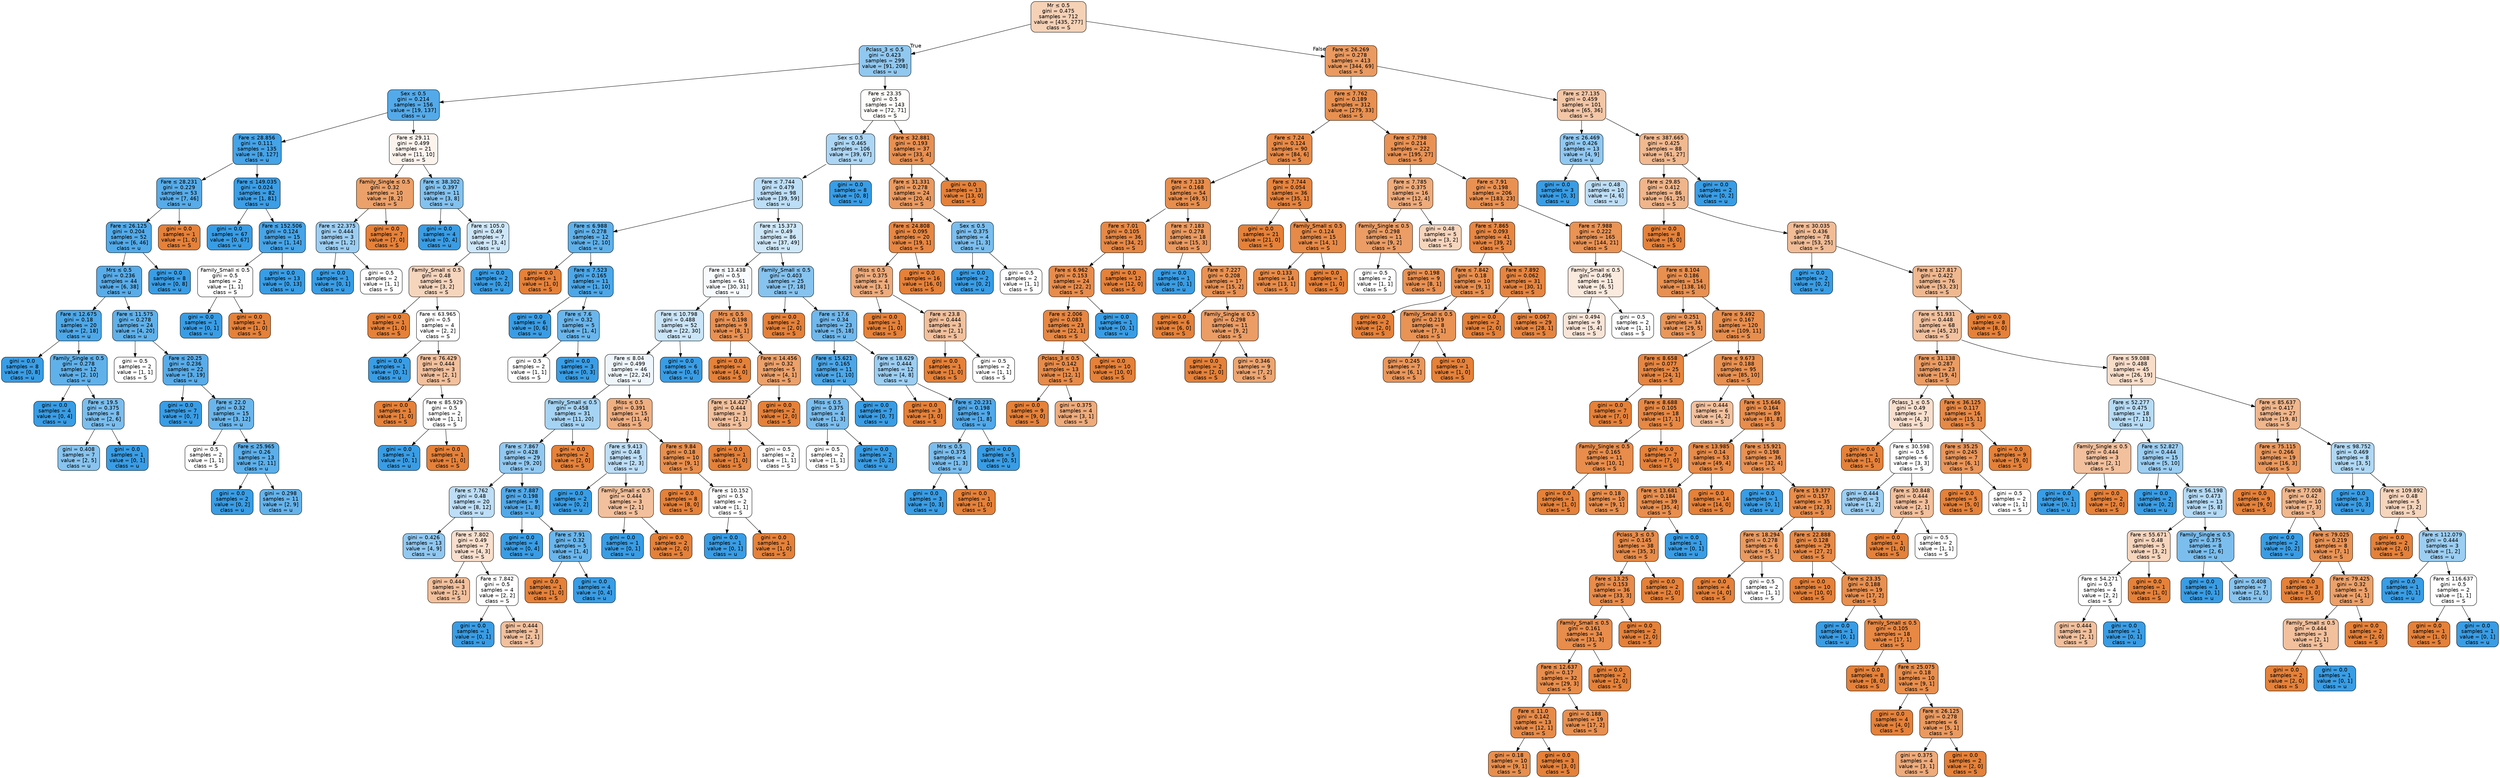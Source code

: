 digraph Tree {
node [shape=box, style="filled, rounded", color="black", fontname=helvetica] ;
edge [fontname=helvetica] ;
0 [label=<Mr &le; 0.5<br/>gini = 0.475<br/>samples = 712<br/>value = [435, 277]<br/>class = S>, fillcolor="#e581395d"] ;
1 [label=<Pclass_3 &le; 0.5<br/>gini = 0.423<br/>samples = 299<br/>value = [91, 208]<br/>class = u>, fillcolor="#399de58f"] ;
0 -> 1 [labeldistance=2.5, labelangle=45, headlabel="True"] ;
2 [label=<Sex &le; 0.5<br/>gini = 0.214<br/>samples = 156<br/>value = [19, 137]<br/>class = u>, fillcolor="#399de5dc"] ;
1 -> 2 ;
3 [label=<Fare &le; 28.856<br/>gini = 0.111<br/>samples = 135<br/>value = [8, 127]<br/>class = u>, fillcolor="#399de5ef"] ;
2 -> 3 ;
4 [label=<Fare &le; 28.231<br/>gini = 0.229<br/>samples = 53<br/>value = [7, 46]<br/>class = u>, fillcolor="#399de5d8"] ;
3 -> 4 ;
5 [label=<Fare &le; 26.125<br/>gini = 0.204<br/>samples = 52<br/>value = [6, 46]<br/>class = u>, fillcolor="#399de5de"] ;
4 -> 5 ;
6 [label=<Mrs &le; 0.5<br/>gini = 0.236<br/>samples = 44<br/>value = [6, 38]<br/>class = u>, fillcolor="#399de5d7"] ;
5 -> 6 ;
7 [label=<Fare &le; 12.675<br/>gini = 0.18<br/>samples = 20<br/>value = [2, 18]<br/>class = u>, fillcolor="#399de5e3"] ;
6 -> 7 ;
8 [label=<gini = 0.0<br/>samples = 8<br/>value = [0, 8]<br/>class = u>, fillcolor="#399de5ff"] ;
7 -> 8 ;
9 [label=<Family_Single &le; 0.5<br/>gini = 0.278<br/>samples = 12<br/>value = [2, 10]<br/>class = u>, fillcolor="#399de5cc"] ;
7 -> 9 ;
10 [label=<gini = 0.0<br/>samples = 4<br/>value = [0, 4]<br/>class = u>, fillcolor="#399de5ff"] ;
9 -> 10 ;
11 [label=<Fare &le; 19.5<br/>gini = 0.375<br/>samples = 8<br/>value = [2, 6]<br/>class = u>, fillcolor="#399de5aa"] ;
9 -> 11 ;
12 [label=<gini = 0.408<br/>samples = 7<br/>value = [2, 5]<br/>class = u>, fillcolor="#399de599"] ;
11 -> 12 ;
13 [label=<gini = 0.0<br/>samples = 1<br/>value = [0, 1]<br/>class = u>, fillcolor="#399de5ff"] ;
11 -> 13 ;
14 [label=<Fare &le; 11.575<br/>gini = 0.278<br/>samples = 24<br/>value = [4, 20]<br/>class = u>, fillcolor="#399de5cc"] ;
6 -> 14 ;
15 [label=<gini = 0.5<br/>samples = 2<br/>value = [1, 1]<br/>class = S>, fillcolor="#e5813900"] ;
14 -> 15 ;
16 [label=<Fare &le; 20.25<br/>gini = 0.236<br/>samples = 22<br/>value = [3, 19]<br/>class = u>, fillcolor="#399de5d7"] ;
14 -> 16 ;
17 [label=<gini = 0.0<br/>samples = 7<br/>value = [0, 7]<br/>class = u>, fillcolor="#399de5ff"] ;
16 -> 17 ;
18 [label=<Fare &le; 22.0<br/>gini = 0.32<br/>samples = 15<br/>value = [3, 12]<br/>class = u>, fillcolor="#399de5bf"] ;
16 -> 18 ;
19 [label=<gini = 0.5<br/>samples = 2<br/>value = [1, 1]<br/>class = S>, fillcolor="#e5813900"] ;
18 -> 19 ;
20 [label=<Fare &le; 25.965<br/>gini = 0.26<br/>samples = 13<br/>value = [2, 11]<br/>class = u>, fillcolor="#399de5d1"] ;
18 -> 20 ;
21 [label=<gini = 0.0<br/>samples = 2<br/>value = [0, 2]<br/>class = u>, fillcolor="#399de5ff"] ;
20 -> 21 ;
22 [label=<gini = 0.298<br/>samples = 11<br/>value = [2, 9]<br/>class = u>, fillcolor="#399de5c6"] ;
20 -> 22 ;
23 [label=<gini = 0.0<br/>samples = 8<br/>value = [0, 8]<br/>class = u>, fillcolor="#399de5ff"] ;
5 -> 23 ;
24 [label=<gini = 0.0<br/>samples = 1<br/>value = [1, 0]<br/>class = S>, fillcolor="#e58139ff"] ;
4 -> 24 ;
25 [label=<Fare &le; 149.035<br/>gini = 0.024<br/>samples = 82<br/>value = [1, 81]<br/>class = u>, fillcolor="#399de5fc"] ;
3 -> 25 ;
26 [label=<gini = 0.0<br/>samples = 67<br/>value = [0, 67]<br/>class = u>, fillcolor="#399de5ff"] ;
25 -> 26 ;
27 [label=<Fare &le; 152.506<br/>gini = 0.124<br/>samples = 15<br/>value = [1, 14]<br/>class = u>, fillcolor="#399de5ed"] ;
25 -> 27 ;
28 [label=<Family_Small &le; 0.5<br/>gini = 0.5<br/>samples = 2<br/>value = [1, 1]<br/>class = S>, fillcolor="#e5813900"] ;
27 -> 28 ;
29 [label=<gini = 0.0<br/>samples = 1<br/>value = [0, 1]<br/>class = u>, fillcolor="#399de5ff"] ;
28 -> 29 ;
30 [label=<gini = 0.0<br/>samples = 1<br/>value = [1, 0]<br/>class = S>, fillcolor="#e58139ff"] ;
28 -> 30 ;
31 [label=<gini = 0.0<br/>samples = 13<br/>value = [0, 13]<br/>class = u>, fillcolor="#399de5ff"] ;
27 -> 31 ;
32 [label=<Fare &le; 29.11<br/>gini = 0.499<br/>samples = 21<br/>value = [11, 10]<br/>class = S>, fillcolor="#e5813917"] ;
2 -> 32 ;
33 [label=<Family_Single &le; 0.5<br/>gini = 0.32<br/>samples = 10<br/>value = [8, 2]<br/>class = S>, fillcolor="#e58139bf"] ;
32 -> 33 ;
34 [label=<Fare &le; 22.375<br/>gini = 0.444<br/>samples = 3<br/>value = [1, 2]<br/>class = u>, fillcolor="#399de57f"] ;
33 -> 34 ;
35 [label=<gini = 0.0<br/>samples = 1<br/>value = [0, 1]<br/>class = u>, fillcolor="#399de5ff"] ;
34 -> 35 ;
36 [label=<gini = 0.5<br/>samples = 2<br/>value = [1, 1]<br/>class = S>, fillcolor="#e5813900"] ;
34 -> 36 ;
37 [label=<gini = 0.0<br/>samples = 7<br/>value = [7, 0]<br/>class = S>, fillcolor="#e58139ff"] ;
33 -> 37 ;
38 [label=<Fare &le; 38.302<br/>gini = 0.397<br/>samples = 11<br/>value = [3, 8]<br/>class = u>, fillcolor="#399de59f"] ;
32 -> 38 ;
39 [label=<gini = 0.0<br/>samples = 4<br/>value = [0, 4]<br/>class = u>, fillcolor="#399de5ff"] ;
38 -> 39 ;
40 [label=<Fare &le; 105.0<br/>gini = 0.49<br/>samples = 7<br/>value = [3, 4]<br/>class = u>, fillcolor="#399de540"] ;
38 -> 40 ;
41 [label=<Family_Small &le; 0.5<br/>gini = 0.48<br/>samples = 5<br/>value = [3, 2]<br/>class = S>, fillcolor="#e5813955"] ;
40 -> 41 ;
42 [label=<gini = 0.0<br/>samples = 1<br/>value = [1, 0]<br/>class = S>, fillcolor="#e58139ff"] ;
41 -> 42 ;
43 [label=<Fare &le; 63.965<br/>gini = 0.5<br/>samples = 4<br/>value = [2, 2]<br/>class = S>, fillcolor="#e5813900"] ;
41 -> 43 ;
44 [label=<gini = 0.0<br/>samples = 1<br/>value = [0, 1]<br/>class = u>, fillcolor="#399de5ff"] ;
43 -> 44 ;
45 [label=<Fare &le; 76.429<br/>gini = 0.444<br/>samples = 3<br/>value = [2, 1]<br/>class = S>, fillcolor="#e581397f"] ;
43 -> 45 ;
46 [label=<gini = 0.0<br/>samples = 1<br/>value = [1, 0]<br/>class = S>, fillcolor="#e58139ff"] ;
45 -> 46 ;
47 [label=<Fare &le; 85.929<br/>gini = 0.5<br/>samples = 2<br/>value = [1, 1]<br/>class = S>, fillcolor="#e5813900"] ;
45 -> 47 ;
48 [label=<gini = 0.0<br/>samples = 1<br/>value = [0, 1]<br/>class = u>, fillcolor="#399de5ff"] ;
47 -> 48 ;
49 [label=<gini = 0.0<br/>samples = 1<br/>value = [1, 0]<br/>class = S>, fillcolor="#e58139ff"] ;
47 -> 49 ;
50 [label=<gini = 0.0<br/>samples = 2<br/>value = [0, 2]<br/>class = u>, fillcolor="#399de5ff"] ;
40 -> 50 ;
51 [label=<Fare &le; 23.35<br/>gini = 0.5<br/>samples = 143<br/>value = [72, 71]<br/>class = S>, fillcolor="#e5813904"] ;
1 -> 51 ;
52 [label=<Sex &le; 0.5<br/>gini = 0.465<br/>samples = 106<br/>value = [39, 67]<br/>class = u>, fillcolor="#399de56b"] ;
51 -> 52 ;
53 [label=<Fare &le; 7.744<br/>gini = 0.479<br/>samples = 98<br/>value = [39, 59]<br/>class = u>, fillcolor="#399de556"] ;
52 -> 53 ;
54 [label=<Fare &le; 6.988<br/>gini = 0.278<br/>samples = 12<br/>value = [2, 10]<br/>class = u>, fillcolor="#399de5cc"] ;
53 -> 54 ;
55 [label=<gini = 0.0<br/>samples = 1<br/>value = [1, 0]<br/>class = S>, fillcolor="#e58139ff"] ;
54 -> 55 ;
56 [label=<Fare &le; 7.523<br/>gini = 0.165<br/>samples = 11<br/>value = [1, 10]<br/>class = u>, fillcolor="#399de5e6"] ;
54 -> 56 ;
57 [label=<gini = 0.0<br/>samples = 6<br/>value = [0, 6]<br/>class = u>, fillcolor="#399de5ff"] ;
56 -> 57 ;
58 [label=<Fare &le; 7.6<br/>gini = 0.32<br/>samples = 5<br/>value = [1, 4]<br/>class = u>, fillcolor="#399de5bf"] ;
56 -> 58 ;
59 [label=<gini = 0.5<br/>samples = 2<br/>value = [1, 1]<br/>class = S>, fillcolor="#e5813900"] ;
58 -> 59 ;
60 [label=<gini = 0.0<br/>samples = 3<br/>value = [0, 3]<br/>class = u>, fillcolor="#399de5ff"] ;
58 -> 60 ;
61 [label=<Fare &le; 15.373<br/>gini = 0.49<br/>samples = 86<br/>value = [37, 49]<br/>class = u>, fillcolor="#399de53e"] ;
53 -> 61 ;
62 [label=<Fare &le; 13.438<br/>gini = 0.5<br/>samples = 61<br/>value = [30, 31]<br/>class = u>, fillcolor="#399de508"] ;
61 -> 62 ;
63 [label=<Fare &le; 10.798<br/>gini = 0.488<br/>samples = 52<br/>value = [22, 30]<br/>class = u>, fillcolor="#399de544"] ;
62 -> 63 ;
64 [label=<Fare &le; 8.04<br/>gini = 0.499<br/>samples = 46<br/>value = [22, 24]<br/>class = u>, fillcolor="#399de515"] ;
63 -> 64 ;
65 [label=<Family_Small &le; 0.5<br/>gini = 0.458<br/>samples = 31<br/>value = [11, 20]<br/>class = u>, fillcolor="#399de573"] ;
64 -> 65 ;
66 [label=<Fare &le; 7.867<br/>gini = 0.428<br/>samples = 29<br/>value = [9, 20]<br/>class = u>, fillcolor="#399de58c"] ;
65 -> 66 ;
67 [label=<Fare &le; 7.762<br/>gini = 0.48<br/>samples = 20<br/>value = [8, 12]<br/>class = u>, fillcolor="#399de555"] ;
66 -> 67 ;
68 [label=<gini = 0.426<br/>samples = 13<br/>value = [4, 9]<br/>class = u>, fillcolor="#399de58e"] ;
67 -> 68 ;
69 [label=<Fare &le; 7.802<br/>gini = 0.49<br/>samples = 7<br/>value = [4, 3]<br/>class = S>, fillcolor="#e5813940"] ;
67 -> 69 ;
70 [label=<gini = 0.444<br/>samples = 3<br/>value = [2, 1]<br/>class = S>, fillcolor="#e581397f"] ;
69 -> 70 ;
71 [label=<Fare &le; 7.842<br/>gini = 0.5<br/>samples = 4<br/>value = [2, 2]<br/>class = S>, fillcolor="#e5813900"] ;
69 -> 71 ;
72 [label=<gini = 0.0<br/>samples = 1<br/>value = [0, 1]<br/>class = u>, fillcolor="#399de5ff"] ;
71 -> 72 ;
73 [label=<gini = 0.444<br/>samples = 3<br/>value = [2, 1]<br/>class = S>, fillcolor="#e581397f"] ;
71 -> 73 ;
74 [label=<Fare &le; 7.887<br/>gini = 0.198<br/>samples = 9<br/>value = [1, 8]<br/>class = u>, fillcolor="#399de5df"] ;
66 -> 74 ;
75 [label=<gini = 0.0<br/>samples = 4<br/>value = [0, 4]<br/>class = u>, fillcolor="#399de5ff"] ;
74 -> 75 ;
76 [label=<Fare &le; 7.91<br/>gini = 0.32<br/>samples = 5<br/>value = [1, 4]<br/>class = u>, fillcolor="#399de5bf"] ;
74 -> 76 ;
77 [label=<gini = 0.0<br/>samples = 1<br/>value = [1, 0]<br/>class = S>, fillcolor="#e58139ff"] ;
76 -> 77 ;
78 [label=<gini = 0.0<br/>samples = 4<br/>value = [0, 4]<br/>class = u>, fillcolor="#399de5ff"] ;
76 -> 78 ;
79 [label=<gini = 0.0<br/>samples = 2<br/>value = [2, 0]<br/>class = S>, fillcolor="#e58139ff"] ;
65 -> 79 ;
80 [label=<Miss &le; 0.5<br/>gini = 0.391<br/>samples = 15<br/>value = [11, 4]<br/>class = S>, fillcolor="#e58139a2"] ;
64 -> 80 ;
81 [label=<Fare &le; 9.413<br/>gini = 0.48<br/>samples = 5<br/>value = [2, 3]<br/>class = u>, fillcolor="#399de555"] ;
80 -> 81 ;
82 [label=<gini = 0.0<br/>samples = 2<br/>value = [0, 2]<br/>class = u>, fillcolor="#399de5ff"] ;
81 -> 82 ;
83 [label=<Family_Small &le; 0.5<br/>gini = 0.444<br/>samples = 3<br/>value = [2, 1]<br/>class = S>, fillcolor="#e581397f"] ;
81 -> 83 ;
84 [label=<gini = 0.0<br/>samples = 1<br/>value = [0, 1]<br/>class = u>, fillcolor="#399de5ff"] ;
83 -> 84 ;
85 [label=<gini = 0.0<br/>samples = 2<br/>value = [2, 0]<br/>class = S>, fillcolor="#e58139ff"] ;
83 -> 85 ;
86 [label=<Fare &le; 9.84<br/>gini = 0.18<br/>samples = 10<br/>value = [9, 1]<br/>class = S>, fillcolor="#e58139e3"] ;
80 -> 86 ;
87 [label=<gini = 0.0<br/>samples = 8<br/>value = [8, 0]<br/>class = S>, fillcolor="#e58139ff"] ;
86 -> 87 ;
88 [label=<Fare &le; 10.152<br/>gini = 0.5<br/>samples = 2<br/>value = [1, 1]<br/>class = S>, fillcolor="#e5813900"] ;
86 -> 88 ;
89 [label=<gini = 0.0<br/>samples = 1<br/>value = [0, 1]<br/>class = u>, fillcolor="#399de5ff"] ;
88 -> 89 ;
90 [label=<gini = 0.0<br/>samples = 1<br/>value = [1, 0]<br/>class = S>, fillcolor="#e58139ff"] ;
88 -> 90 ;
91 [label=<gini = 0.0<br/>samples = 6<br/>value = [0, 6]<br/>class = u>, fillcolor="#399de5ff"] ;
63 -> 91 ;
92 [label=<Mrs &le; 0.5<br/>gini = 0.198<br/>samples = 9<br/>value = [8, 1]<br/>class = S>, fillcolor="#e58139df"] ;
62 -> 92 ;
93 [label=<gini = 0.0<br/>samples = 4<br/>value = [4, 0]<br/>class = S>, fillcolor="#e58139ff"] ;
92 -> 93 ;
94 [label=<Fare &le; 14.456<br/>gini = 0.32<br/>samples = 5<br/>value = [4, 1]<br/>class = S>, fillcolor="#e58139bf"] ;
92 -> 94 ;
95 [label=<Fare &le; 14.427<br/>gini = 0.444<br/>samples = 3<br/>value = [2, 1]<br/>class = S>, fillcolor="#e581397f"] ;
94 -> 95 ;
96 [label=<gini = 0.0<br/>samples = 1<br/>value = [1, 0]<br/>class = S>, fillcolor="#e58139ff"] ;
95 -> 96 ;
97 [label=<gini = 0.5<br/>samples = 2<br/>value = [1, 1]<br/>class = S>, fillcolor="#e5813900"] ;
95 -> 97 ;
98 [label=<gini = 0.0<br/>samples = 2<br/>value = [2, 0]<br/>class = S>, fillcolor="#e58139ff"] ;
94 -> 98 ;
99 [label=<Family_Small &le; 0.5<br/>gini = 0.403<br/>samples = 25<br/>value = [7, 18]<br/>class = u>, fillcolor="#399de59c"] ;
61 -> 99 ;
100 [label=<gini = 0.0<br/>samples = 2<br/>value = [2, 0]<br/>class = S>, fillcolor="#e58139ff"] ;
99 -> 100 ;
101 [label=<Fare &le; 17.6<br/>gini = 0.34<br/>samples = 23<br/>value = [5, 18]<br/>class = u>, fillcolor="#399de5b8"] ;
99 -> 101 ;
102 [label=<Fare &le; 15.621<br/>gini = 0.165<br/>samples = 11<br/>value = [1, 10]<br/>class = u>, fillcolor="#399de5e6"] ;
101 -> 102 ;
103 [label=<Miss &le; 0.5<br/>gini = 0.375<br/>samples = 4<br/>value = [1, 3]<br/>class = u>, fillcolor="#399de5aa"] ;
102 -> 103 ;
104 [label=<gini = 0.5<br/>samples = 2<br/>value = [1, 1]<br/>class = S>, fillcolor="#e5813900"] ;
103 -> 104 ;
105 [label=<gini = 0.0<br/>samples = 2<br/>value = [0, 2]<br/>class = u>, fillcolor="#399de5ff"] ;
103 -> 105 ;
106 [label=<gini = 0.0<br/>samples = 7<br/>value = [0, 7]<br/>class = u>, fillcolor="#399de5ff"] ;
102 -> 106 ;
107 [label=<Fare &le; 18.629<br/>gini = 0.444<br/>samples = 12<br/>value = [4, 8]<br/>class = u>, fillcolor="#399de57f"] ;
101 -> 107 ;
108 [label=<gini = 0.0<br/>samples = 3<br/>value = [3, 0]<br/>class = S>, fillcolor="#e58139ff"] ;
107 -> 108 ;
109 [label=<Fare &le; 20.231<br/>gini = 0.198<br/>samples = 9<br/>value = [1, 8]<br/>class = u>, fillcolor="#399de5df"] ;
107 -> 109 ;
110 [label=<Mrs &le; 0.5<br/>gini = 0.375<br/>samples = 4<br/>value = [1, 3]<br/>class = u>, fillcolor="#399de5aa"] ;
109 -> 110 ;
111 [label=<gini = 0.0<br/>samples = 3<br/>value = [0, 3]<br/>class = u>, fillcolor="#399de5ff"] ;
110 -> 111 ;
112 [label=<gini = 0.0<br/>samples = 1<br/>value = [1, 0]<br/>class = S>, fillcolor="#e58139ff"] ;
110 -> 112 ;
113 [label=<gini = 0.0<br/>samples = 5<br/>value = [0, 5]<br/>class = u>, fillcolor="#399de5ff"] ;
109 -> 113 ;
114 [label=<gini = 0.0<br/>samples = 8<br/>value = [0, 8]<br/>class = u>, fillcolor="#399de5ff"] ;
52 -> 114 ;
115 [label=<Fare &le; 32.881<br/>gini = 0.193<br/>samples = 37<br/>value = [33, 4]<br/>class = S>, fillcolor="#e58139e0"] ;
51 -> 115 ;
116 [label=<Fare &le; 31.331<br/>gini = 0.278<br/>samples = 24<br/>value = [20, 4]<br/>class = S>, fillcolor="#e58139cc"] ;
115 -> 116 ;
117 [label=<Fare &le; 24.808<br/>gini = 0.095<br/>samples = 20<br/>value = [19, 1]<br/>class = S>, fillcolor="#e58139f2"] ;
116 -> 117 ;
118 [label=<Miss &le; 0.5<br/>gini = 0.375<br/>samples = 4<br/>value = [3, 1]<br/>class = S>, fillcolor="#e58139aa"] ;
117 -> 118 ;
119 [label=<gini = 0.0<br/>samples = 1<br/>value = [1, 0]<br/>class = S>, fillcolor="#e58139ff"] ;
118 -> 119 ;
120 [label=<Fare &le; 23.8<br/>gini = 0.444<br/>samples = 3<br/>value = [2, 1]<br/>class = S>, fillcolor="#e581397f"] ;
118 -> 120 ;
121 [label=<gini = 0.0<br/>samples = 1<br/>value = [1, 0]<br/>class = S>, fillcolor="#e58139ff"] ;
120 -> 121 ;
122 [label=<gini = 0.5<br/>samples = 2<br/>value = [1, 1]<br/>class = S>, fillcolor="#e5813900"] ;
120 -> 122 ;
123 [label=<gini = 0.0<br/>samples = 16<br/>value = [16, 0]<br/>class = S>, fillcolor="#e58139ff"] ;
117 -> 123 ;
124 [label=<Sex &le; 0.5<br/>gini = 0.375<br/>samples = 4<br/>value = [1, 3]<br/>class = u>, fillcolor="#399de5aa"] ;
116 -> 124 ;
125 [label=<gini = 0.0<br/>samples = 2<br/>value = [0, 2]<br/>class = u>, fillcolor="#399de5ff"] ;
124 -> 125 ;
126 [label=<gini = 0.5<br/>samples = 2<br/>value = [1, 1]<br/>class = S>, fillcolor="#e5813900"] ;
124 -> 126 ;
127 [label=<gini = 0.0<br/>samples = 13<br/>value = [13, 0]<br/>class = S>, fillcolor="#e58139ff"] ;
115 -> 127 ;
128 [label=<Fare &le; 26.269<br/>gini = 0.278<br/>samples = 413<br/>value = [344, 69]<br/>class = S>, fillcolor="#e58139cc"] ;
0 -> 128 [labeldistance=2.5, labelangle=-45, headlabel="False"] ;
129 [label=<Fare &le; 7.762<br/>gini = 0.189<br/>samples = 312<br/>value = [279, 33]<br/>class = S>, fillcolor="#e58139e1"] ;
128 -> 129 ;
130 [label=<Fare &le; 7.24<br/>gini = 0.124<br/>samples = 90<br/>value = [84, 6]<br/>class = S>, fillcolor="#e58139ed"] ;
129 -> 130 ;
131 [label=<Fare &le; 7.133<br/>gini = 0.168<br/>samples = 54<br/>value = [49, 5]<br/>class = S>, fillcolor="#e58139e5"] ;
130 -> 131 ;
132 [label=<Fare &le; 7.01<br/>gini = 0.105<br/>samples = 36<br/>value = [34, 2]<br/>class = S>, fillcolor="#e58139f0"] ;
131 -> 132 ;
133 [label=<Fare &le; 6.962<br/>gini = 0.153<br/>samples = 24<br/>value = [22, 2]<br/>class = S>, fillcolor="#e58139e8"] ;
132 -> 133 ;
134 [label=<Fare &le; 2.006<br/>gini = 0.083<br/>samples = 23<br/>value = [22, 1]<br/>class = S>, fillcolor="#e58139f3"] ;
133 -> 134 ;
135 [label=<Pclass_3 &le; 0.5<br/>gini = 0.142<br/>samples = 13<br/>value = [12, 1]<br/>class = S>, fillcolor="#e58139ea"] ;
134 -> 135 ;
136 [label=<gini = 0.0<br/>samples = 9<br/>value = [9, 0]<br/>class = S>, fillcolor="#e58139ff"] ;
135 -> 136 ;
137 [label=<gini = 0.375<br/>samples = 4<br/>value = [3, 1]<br/>class = S>, fillcolor="#e58139aa"] ;
135 -> 137 ;
138 [label=<gini = 0.0<br/>samples = 10<br/>value = [10, 0]<br/>class = S>, fillcolor="#e58139ff"] ;
134 -> 138 ;
139 [label=<gini = 0.0<br/>samples = 1<br/>value = [0, 1]<br/>class = u>, fillcolor="#399de5ff"] ;
133 -> 139 ;
140 [label=<gini = 0.0<br/>samples = 12<br/>value = [12, 0]<br/>class = S>, fillcolor="#e58139ff"] ;
132 -> 140 ;
141 [label=<Fare &le; 7.183<br/>gini = 0.278<br/>samples = 18<br/>value = [15, 3]<br/>class = S>, fillcolor="#e58139cc"] ;
131 -> 141 ;
142 [label=<gini = 0.0<br/>samples = 1<br/>value = [0, 1]<br/>class = u>, fillcolor="#399de5ff"] ;
141 -> 142 ;
143 [label=<Fare &le; 7.227<br/>gini = 0.208<br/>samples = 17<br/>value = [15, 2]<br/>class = S>, fillcolor="#e58139dd"] ;
141 -> 143 ;
144 [label=<gini = 0.0<br/>samples = 6<br/>value = [6, 0]<br/>class = S>, fillcolor="#e58139ff"] ;
143 -> 144 ;
145 [label=<Family_Single &le; 0.5<br/>gini = 0.298<br/>samples = 11<br/>value = [9, 2]<br/>class = S>, fillcolor="#e58139c6"] ;
143 -> 145 ;
146 [label=<gini = 0.0<br/>samples = 2<br/>value = [2, 0]<br/>class = S>, fillcolor="#e58139ff"] ;
145 -> 146 ;
147 [label=<gini = 0.346<br/>samples = 9<br/>value = [7, 2]<br/>class = S>, fillcolor="#e58139b6"] ;
145 -> 147 ;
148 [label=<Fare &le; 7.744<br/>gini = 0.054<br/>samples = 36<br/>value = [35, 1]<br/>class = S>, fillcolor="#e58139f8"] ;
130 -> 148 ;
149 [label=<gini = 0.0<br/>samples = 21<br/>value = [21, 0]<br/>class = S>, fillcolor="#e58139ff"] ;
148 -> 149 ;
150 [label=<Family_Small &le; 0.5<br/>gini = 0.124<br/>samples = 15<br/>value = [14, 1]<br/>class = S>, fillcolor="#e58139ed"] ;
148 -> 150 ;
151 [label=<gini = 0.133<br/>samples = 14<br/>value = [13, 1]<br/>class = S>, fillcolor="#e58139eb"] ;
150 -> 151 ;
152 [label=<gini = 0.0<br/>samples = 1<br/>value = [1, 0]<br/>class = S>, fillcolor="#e58139ff"] ;
150 -> 152 ;
153 [label=<Fare &le; 7.798<br/>gini = 0.214<br/>samples = 222<br/>value = [195, 27]<br/>class = S>, fillcolor="#e58139dc"] ;
129 -> 153 ;
154 [label=<Fare &le; 7.785<br/>gini = 0.375<br/>samples = 16<br/>value = [12, 4]<br/>class = S>, fillcolor="#e58139aa"] ;
153 -> 154 ;
155 [label=<Family_Single &le; 0.5<br/>gini = 0.298<br/>samples = 11<br/>value = [9, 2]<br/>class = S>, fillcolor="#e58139c6"] ;
154 -> 155 ;
156 [label=<gini = 0.5<br/>samples = 2<br/>value = [1, 1]<br/>class = S>, fillcolor="#e5813900"] ;
155 -> 156 ;
157 [label=<gini = 0.198<br/>samples = 9<br/>value = [8, 1]<br/>class = S>, fillcolor="#e58139df"] ;
155 -> 157 ;
158 [label=<gini = 0.48<br/>samples = 5<br/>value = [3, 2]<br/>class = S>, fillcolor="#e5813955"] ;
154 -> 158 ;
159 [label=<Fare &le; 7.91<br/>gini = 0.198<br/>samples = 206<br/>value = [183, 23]<br/>class = S>, fillcolor="#e58139df"] ;
153 -> 159 ;
160 [label=<Fare &le; 7.865<br/>gini = 0.093<br/>samples = 41<br/>value = [39, 2]<br/>class = S>, fillcolor="#e58139f2"] ;
159 -> 160 ;
161 [label=<Fare &le; 7.842<br/>gini = 0.18<br/>samples = 10<br/>value = [9, 1]<br/>class = S>, fillcolor="#e58139e3"] ;
160 -> 161 ;
162 [label=<gini = 0.0<br/>samples = 2<br/>value = [2, 0]<br/>class = S>, fillcolor="#e58139ff"] ;
161 -> 162 ;
163 [label=<Family_Small &le; 0.5<br/>gini = 0.219<br/>samples = 8<br/>value = [7, 1]<br/>class = S>, fillcolor="#e58139db"] ;
161 -> 163 ;
164 [label=<gini = 0.245<br/>samples = 7<br/>value = [6, 1]<br/>class = S>, fillcolor="#e58139d4"] ;
163 -> 164 ;
165 [label=<gini = 0.0<br/>samples = 1<br/>value = [1, 0]<br/>class = S>, fillcolor="#e58139ff"] ;
163 -> 165 ;
166 [label=<Fare &le; 7.892<br/>gini = 0.062<br/>samples = 31<br/>value = [30, 1]<br/>class = S>, fillcolor="#e58139f6"] ;
160 -> 166 ;
167 [label=<gini = 0.0<br/>samples = 2<br/>value = [2, 0]<br/>class = S>, fillcolor="#e58139ff"] ;
166 -> 167 ;
168 [label=<gini = 0.067<br/>samples = 29<br/>value = [28, 1]<br/>class = S>, fillcolor="#e58139f6"] ;
166 -> 168 ;
169 [label=<Fare &le; 7.988<br/>gini = 0.222<br/>samples = 165<br/>value = [144, 21]<br/>class = S>, fillcolor="#e58139da"] ;
159 -> 169 ;
170 [label=<Family_Small &le; 0.5<br/>gini = 0.496<br/>samples = 11<br/>value = [6, 5]<br/>class = S>, fillcolor="#e581392a"] ;
169 -> 170 ;
171 [label=<gini = 0.494<br/>samples = 9<br/>value = [5, 4]<br/>class = S>, fillcolor="#e5813933"] ;
170 -> 171 ;
172 [label=<gini = 0.5<br/>samples = 2<br/>value = [1, 1]<br/>class = S>, fillcolor="#e5813900"] ;
170 -> 172 ;
173 [label=<Fare &le; 8.104<br/>gini = 0.186<br/>samples = 154<br/>value = [138, 16]<br/>class = S>, fillcolor="#e58139e1"] ;
169 -> 173 ;
174 [label=<gini = 0.251<br/>samples = 34<br/>value = [29, 5]<br/>class = S>, fillcolor="#e58139d3"] ;
173 -> 174 ;
175 [label=<Fare &le; 9.492<br/>gini = 0.167<br/>samples = 120<br/>value = [109, 11]<br/>class = S>, fillcolor="#e58139e5"] ;
173 -> 175 ;
176 [label=<Fare &le; 8.658<br/>gini = 0.077<br/>samples = 25<br/>value = [24, 1]<br/>class = S>, fillcolor="#e58139f4"] ;
175 -> 176 ;
177 [label=<gini = 0.0<br/>samples = 7<br/>value = [7, 0]<br/>class = S>, fillcolor="#e58139ff"] ;
176 -> 177 ;
178 [label=<Fare &le; 8.688<br/>gini = 0.105<br/>samples = 18<br/>value = [17, 1]<br/>class = S>, fillcolor="#e58139f0"] ;
176 -> 178 ;
179 [label=<Family_Single &le; 0.5<br/>gini = 0.165<br/>samples = 11<br/>value = [10, 1]<br/>class = S>, fillcolor="#e58139e6"] ;
178 -> 179 ;
180 [label=<gini = 0.0<br/>samples = 1<br/>value = [1, 0]<br/>class = S>, fillcolor="#e58139ff"] ;
179 -> 180 ;
181 [label=<gini = 0.18<br/>samples = 10<br/>value = [9, 1]<br/>class = S>, fillcolor="#e58139e3"] ;
179 -> 181 ;
182 [label=<gini = 0.0<br/>samples = 7<br/>value = [7, 0]<br/>class = S>, fillcolor="#e58139ff"] ;
178 -> 182 ;
183 [label=<Fare &le; 9.673<br/>gini = 0.188<br/>samples = 95<br/>value = [85, 10]<br/>class = S>, fillcolor="#e58139e1"] ;
175 -> 183 ;
184 [label=<gini = 0.444<br/>samples = 6<br/>value = [4, 2]<br/>class = S>, fillcolor="#e581397f"] ;
183 -> 184 ;
185 [label=<Fare &le; 15.646<br/>gini = 0.164<br/>samples = 89<br/>value = [81, 8]<br/>class = S>, fillcolor="#e58139e6"] ;
183 -> 185 ;
186 [label=<Fare &le; 13.985<br/>gini = 0.14<br/>samples = 53<br/>value = [49, 4]<br/>class = S>, fillcolor="#e58139ea"] ;
185 -> 186 ;
187 [label=<Fare &le; 13.681<br/>gini = 0.184<br/>samples = 39<br/>value = [35, 4]<br/>class = S>, fillcolor="#e58139e2"] ;
186 -> 187 ;
188 [label=<Pclass_3 &le; 0.5<br/>gini = 0.145<br/>samples = 38<br/>value = [35, 3]<br/>class = S>, fillcolor="#e58139e9"] ;
187 -> 188 ;
189 [label=<Fare &le; 13.25<br/>gini = 0.153<br/>samples = 36<br/>value = [33, 3]<br/>class = S>, fillcolor="#e58139e8"] ;
188 -> 189 ;
190 [label=<Family_Small &le; 0.5<br/>gini = 0.161<br/>samples = 34<br/>value = [31, 3]<br/>class = S>, fillcolor="#e58139e6"] ;
189 -> 190 ;
191 [label=<Fare &le; 12.637<br/>gini = 0.17<br/>samples = 32<br/>value = [29, 3]<br/>class = S>, fillcolor="#e58139e5"] ;
190 -> 191 ;
192 [label=<Fare &le; 11.0<br/>gini = 0.142<br/>samples = 13<br/>value = [12, 1]<br/>class = S>, fillcolor="#e58139ea"] ;
191 -> 192 ;
193 [label=<gini = 0.18<br/>samples = 10<br/>value = [9, 1]<br/>class = S>, fillcolor="#e58139e3"] ;
192 -> 193 ;
194 [label=<gini = 0.0<br/>samples = 3<br/>value = [3, 0]<br/>class = S>, fillcolor="#e58139ff"] ;
192 -> 194 ;
195 [label=<gini = 0.188<br/>samples = 19<br/>value = [17, 2]<br/>class = S>, fillcolor="#e58139e1"] ;
191 -> 195 ;
196 [label=<gini = 0.0<br/>samples = 2<br/>value = [2, 0]<br/>class = S>, fillcolor="#e58139ff"] ;
190 -> 196 ;
197 [label=<gini = 0.0<br/>samples = 2<br/>value = [2, 0]<br/>class = S>, fillcolor="#e58139ff"] ;
189 -> 197 ;
198 [label=<gini = 0.0<br/>samples = 2<br/>value = [2, 0]<br/>class = S>, fillcolor="#e58139ff"] ;
188 -> 198 ;
199 [label=<gini = 0.0<br/>samples = 1<br/>value = [0, 1]<br/>class = u>, fillcolor="#399de5ff"] ;
187 -> 199 ;
200 [label=<gini = 0.0<br/>samples = 14<br/>value = [14, 0]<br/>class = S>, fillcolor="#e58139ff"] ;
186 -> 200 ;
201 [label=<Fare &le; 15.921<br/>gini = 0.198<br/>samples = 36<br/>value = [32, 4]<br/>class = S>, fillcolor="#e58139df"] ;
185 -> 201 ;
202 [label=<gini = 0.0<br/>samples = 1<br/>value = [0, 1]<br/>class = u>, fillcolor="#399de5ff"] ;
201 -> 202 ;
203 [label=<Fare &le; 19.377<br/>gini = 0.157<br/>samples = 35<br/>value = [32, 3]<br/>class = S>, fillcolor="#e58139e7"] ;
201 -> 203 ;
204 [label=<Fare &le; 18.294<br/>gini = 0.278<br/>samples = 6<br/>value = [5, 1]<br/>class = S>, fillcolor="#e58139cc"] ;
203 -> 204 ;
205 [label=<gini = 0.0<br/>samples = 4<br/>value = [4, 0]<br/>class = S>, fillcolor="#e58139ff"] ;
204 -> 205 ;
206 [label=<gini = 0.5<br/>samples = 2<br/>value = [1, 1]<br/>class = S>, fillcolor="#e5813900"] ;
204 -> 206 ;
207 [label=<Fare &le; 22.888<br/>gini = 0.128<br/>samples = 29<br/>value = [27, 2]<br/>class = S>, fillcolor="#e58139ec"] ;
203 -> 207 ;
208 [label=<gini = 0.0<br/>samples = 10<br/>value = [10, 0]<br/>class = S>, fillcolor="#e58139ff"] ;
207 -> 208 ;
209 [label=<Fare &le; 23.35<br/>gini = 0.188<br/>samples = 19<br/>value = [17, 2]<br/>class = S>, fillcolor="#e58139e1"] ;
207 -> 209 ;
210 [label=<gini = 0.0<br/>samples = 1<br/>value = [0, 1]<br/>class = u>, fillcolor="#399de5ff"] ;
209 -> 210 ;
211 [label=<Family_Small &le; 0.5<br/>gini = 0.105<br/>samples = 18<br/>value = [17, 1]<br/>class = S>, fillcolor="#e58139f0"] ;
209 -> 211 ;
212 [label=<gini = 0.0<br/>samples = 8<br/>value = [8, 0]<br/>class = S>, fillcolor="#e58139ff"] ;
211 -> 212 ;
213 [label=<Fare &le; 25.075<br/>gini = 0.18<br/>samples = 10<br/>value = [9, 1]<br/>class = S>, fillcolor="#e58139e3"] ;
211 -> 213 ;
214 [label=<gini = 0.0<br/>samples = 4<br/>value = [4, 0]<br/>class = S>, fillcolor="#e58139ff"] ;
213 -> 214 ;
215 [label=<Fare &le; 26.125<br/>gini = 0.278<br/>samples = 6<br/>value = [5, 1]<br/>class = S>, fillcolor="#e58139cc"] ;
213 -> 215 ;
216 [label=<gini = 0.375<br/>samples = 4<br/>value = [3, 1]<br/>class = S>, fillcolor="#e58139aa"] ;
215 -> 216 ;
217 [label=<gini = 0.0<br/>samples = 2<br/>value = [2, 0]<br/>class = S>, fillcolor="#e58139ff"] ;
215 -> 217 ;
218 [label=<Fare &le; 27.135<br/>gini = 0.459<br/>samples = 101<br/>value = [65, 36]<br/>class = S>, fillcolor="#e5813972"] ;
128 -> 218 ;
219 [label=<Fare &le; 26.469<br/>gini = 0.426<br/>samples = 13<br/>value = [4, 9]<br/>class = u>, fillcolor="#399de58e"] ;
218 -> 219 ;
220 [label=<gini = 0.0<br/>samples = 3<br/>value = [0, 3]<br/>class = u>, fillcolor="#399de5ff"] ;
219 -> 220 ;
221 [label=<gini = 0.48<br/>samples = 10<br/>value = [4, 6]<br/>class = u>, fillcolor="#399de555"] ;
219 -> 221 ;
222 [label=<Fare &le; 387.665<br/>gini = 0.425<br/>samples = 88<br/>value = [61, 27]<br/>class = S>, fillcolor="#e581398e"] ;
218 -> 222 ;
223 [label=<Fare &le; 29.85<br/>gini = 0.412<br/>samples = 86<br/>value = [61, 25]<br/>class = S>, fillcolor="#e5813996"] ;
222 -> 223 ;
224 [label=<gini = 0.0<br/>samples = 8<br/>value = [8, 0]<br/>class = S>, fillcolor="#e58139ff"] ;
223 -> 224 ;
225 [label=<Fare &le; 30.035<br/>gini = 0.436<br/>samples = 78<br/>value = [53, 25]<br/>class = S>, fillcolor="#e5813987"] ;
223 -> 225 ;
226 [label=<gini = 0.0<br/>samples = 2<br/>value = [0, 2]<br/>class = u>, fillcolor="#399de5ff"] ;
225 -> 226 ;
227 [label=<Fare &le; 127.817<br/>gini = 0.422<br/>samples = 76<br/>value = [53, 23]<br/>class = S>, fillcolor="#e5813990"] ;
225 -> 227 ;
228 [label=<Fare &le; 51.931<br/>gini = 0.448<br/>samples = 68<br/>value = [45, 23]<br/>class = S>, fillcolor="#e581397d"] ;
227 -> 228 ;
229 [label=<Fare &le; 31.138<br/>gini = 0.287<br/>samples = 23<br/>value = [19, 4]<br/>class = S>, fillcolor="#e58139c9"] ;
228 -> 229 ;
230 [label=<Pclass_1 &le; 0.5<br/>gini = 0.49<br/>samples = 7<br/>value = [4, 3]<br/>class = S>, fillcolor="#e5813940"] ;
229 -> 230 ;
231 [label=<gini = 0.0<br/>samples = 1<br/>value = [1, 0]<br/>class = S>, fillcolor="#e58139ff"] ;
230 -> 231 ;
232 [label=<Fare &le; 30.598<br/>gini = 0.5<br/>samples = 6<br/>value = [3, 3]<br/>class = S>, fillcolor="#e5813900"] ;
230 -> 232 ;
233 [label=<gini = 0.444<br/>samples = 3<br/>value = [1, 2]<br/>class = u>, fillcolor="#399de57f"] ;
232 -> 233 ;
234 [label=<Fare &le; 30.848<br/>gini = 0.444<br/>samples = 3<br/>value = [2, 1]<br/>class = S>, fillcolor="#e581397f"] ;
232 -> 234 ;
235 [label=<gini = 0.0<br/>samples = 1<br/>value = [1, 0]<br/>class = S>, fillcolor="#e58139ff"] ;
234 -> 235 ;
236 [label=<gini = 0.5<br/>samples = 2<br/>value = [1, 1]<br/>class = S>, fillcolor="#e5813900"] ;
234 -> 236 ;
237 [label=<Fare &le; 36.125<br/>gini = 0.117<br/>samples = 16<br/>value = [15, 1]<br/>class = S>, fillcolor="#e58139ee"] ;
229 -> 237 ;
238 [label=<Fare &le; 35.25<br/>gini = 0.245<br/>samples = 7<br/>value = [6, 1]<br/>class = S>, fillcolor="#e58139d4"] ;
237 -> 238 ;
239 [label=<gini = 0.0<br/>samples = 5<br/>value = [5, 0]<br/>class = S>, fillcolor="#e58139ff"] ;
238 -> 239 ;
240 [label=<gini = 0.5<br/>samples = 2<br/>value = [1, 1]<br/>class = S>, fillcolor="#e5813900"] ;
238 -> 240 ;
241 [label=<gini = 0.0<br/>samples = 9<br/>value = [9, 0]<br/>class = S>, fillcolor="#e58139ff"] ;
237 -> 241 ;
242 [label=<Fare &le; 59.088<br/>gini = 0.488<br/>samples = 45<br/>value = [26, 19]<br/>class = S>, fillcolor="#e5813945"] ;
228 -> 242 ;
243 [label=<Fare &le; 52.277<br/>gini = 0.475<br/>samples = 18<br/>value = [7, 11]<br/>class = u>, fillcolor="#399de55d"] ;
242 -> 243 ;
244 [label=<Family_Single &le; 0.5<br/>gini = 0.444<br/>samples = 3<br/>value = [2, 1]<br/>class = S>, fillcolor="#e581397f"] ;
243 -> 244 ;
245 [label=<gini = 0.0<br/>samples = 1<br/>value = [0, 1]<br/>class = u>, fillcolor="#399de5ff"] ;
244 -> 245 ;
246 [label=<gini = 0.0<br/>samples = 2<br/>value = [2, 0]<br/>class = S>, fillcolor="#e58139ff"] ;
244 -> 246 ;
247 [label=<Fare &le; 52.827<br/>gini = 0.444<br/>samples = 15<br/>value = [5, 10]<br/>class = u>, fillcolor="#399de57f"] ;
243 -> 247 ;
248 [label=<gini = 0.0<br/>samples = 2<br/>value = [0, 2]<br/>class = u>, fillcolor="#399de5ff"] ;
247 -> 248 ;
249 [label=<Fare &le; 56.198<br/>gini = 0.473<br/>samples = 13<br/>value = [5, 8]<br/>class = u>, fillcolor="#399de560"] ;
247 -> 249 ;
250 [label=<Fare &le; 55.671<br/>gini = 0.48<br/>samples = 5<br/>value = [3, 2]<br/>class = S>, fillcolor="#e5813955"] ;
249 -> 250 ;
251 [label=<Fare &le; 54.271<br/>gini = 0.5<br/>samples = 4<br/>value = [2, 2]<br/>class = S>, fillcolor="#e5813900"] ;
250 -> 251 ;
252 [label=<gini = 0.444<br/>samples = 3<br/>value = [2, 1]<br/>class = S>, fillcolor="#e581397f"] ;
251 -> 252 ;
253 [label=<gini = 0.0<br/>samples = 1<br/>value = [0, 1]<br/>class = u>, fillcolor="#399de5ff"] ;
251 -> 253 ;
254 [label=<gini = 0.0<br/>samples = 1<br/>value = [1, 0]<br/>class = S>, fillcolor="#e58139ff"] ;
250 -> 254 ;
255 [label=<Family_Single &le; 0.5<br/>gini = 0.375<br/>samples = 8<br/>value = [2, 6]<br/>class = u>, fillcolor="#399de5aa"] ;
249 -> 255 ;
256 [label=<gini = 0.0<br/>samples = 1<br/>value = [0, 1]<br/>class = u>, fillcolor="#399de5ff"] ;
255 -> 256 ;
257 [label=<gini = 0.408<br/>samples = 7<br/>value = [2, 5]<br/>class = u>, fillcolor="#399de599"] ;
255 -> 257 ;
258 [label=<Fare &le; 85.637<br/>gini = 0.417<br/>samples = 27<br/>value = [19, 8]<br/>class = S>, fillcolor="#e5813994"] ;
242 -> 258 ;
259 [label=<Fare &le; 75.115<br/>gini = 0.266<br/>samples = 19<br/>value = [16, 3]<br/>class = S>, fillcolor="#e58139cf"] ;
258 -> 259 ;
260 [label=<gini = 0.0<br/>samples = 9<br/>value = [9, 0]<br/>class = S>, fillcolor="#e58139ff"] ;
259 -> 260 ;
261 [label=<Fare &le; 77.008<br/>gini = 0.42<br/>samples = 10<br/>value = [7, 3]<br/>class = S>, fillcolor="#e5813992"] ;
259 -> 261 ;
262 [label=<gini = 0.0<br/>samples = 2<br/>value = [0, 2]<br/>class = u>, fillcolor="#399de5ff"] ;
261 -> 262 ;
263 [label=<Fare &le; 79.025<br/>gini = 0.219<br/>samples = 8<br/>value = [7, 1]<br/>class = S>, fillcolor="#e58139db"] ;
261 -> 263 ;
264 [label=<gini = 0.0<br/>samples = 3<br/>value = [3, 0]<br/>class = S>, fillcolor="#e58139ff"] ;
263 -> 264 ;
265 [label=<Fare &le; 79.425<br/>gini = 0.32<br/>samples = 5<br/>value = [4, 1]<br/>class = S>, fillcolor="#e58139bf"] ;
263 -> 265 ;
266 [label=<Family_Small &le; 0.5<br/>gini = 0.444<br/>samples = 3<br/>value = [2, 1]<br/>class = S>, fillcolor="#e581397f"] ;
265 -> 266 ;
267 [label=<gini = 0.0<br/>samples = 2<br/>value = [2, 0]<br/>class = S>, fillcolor="#e58139ff"] ;
266 -> 267 ;
268 [label=<gini = 0.0<br/>samples = 1<br/>value = [0, 1]<br/>class = u>, fillcolor="#399de5ff"] ;
266 -> 268 ;
269 [label=<gini = 0.0<br/>samples = 2<br/>value = [2, 0]<br/>class = S>, fillcolor="#e58139ff"] ;
265 -> 269 ;
270 [label=<Fare &le; 98.752<br/>gini = 0.469<br/>samples = 8<br/>value = [3, 5]<br/>class = u>, fillcolor="#399de566"] ;
258 -> 270 ;
271 [label=<gini = 0.0<br/>samples = 3<br/>value = [0, 3]<br/>class = u>, fillcolor="#399de5ff"] ;
270 -> 271 ;
272 [label=<Fare &le; 109.892<br/>gini = 0.48<br/>samples = 5<br/>value = [3, 2]<br/>class = S>, fillcolor="#e5813955"] ;
270 -> 272 ;
273 [label=<gini = 0.0<br/>samples = 2<br/>value = [2, 0]<br/>class = S>, fillcolor="#e58139ff"] ;
272 -> 273 ;
274 [label=<Fare &le; 112.079<br/>gini = 0.444<br/>samples = 3<br/>value = [1, 2]<br/>class = u>, fillcolor="#399de57f"] ;
272 -> 274 ;
275 [label=<gini = 0.0<br/>samples = 1<br/>value = [0, 1]<br/>class = u>, fillcolor="#399de5ff"] ;
274 -> 275 ;
276 [label=<Fare &le; 116.637<br/>gini = 0.5<br/>samples = 2<br/>value = [1, 1]<br/>class = S>, fillcolor="#e5813900"] ;
274 -> 276 ;
277 [label=<gini = 0.0<br/>samples = 1<br/>value = [1, 0]<br/>class = S>, fillcolor="#e58139ff"] ;
276 -> 277 ;
278 [label=<gini = 0.0<br/>samples = 1<br/>value = [0, 1]<br/>class = u>, fillcolor="#399de5ff"] ;
276 -> 278 ;
279 [label=<gini = 0.0<br/>samples = 8<br/>value = [8, 0]<br/>class = S>, fillcolor="#e58139ff"] ;
227 -> 279 ;
280 [label=<gini = 0.0<br/>samples = 2<br/>value = [0, 2]<br/>class = u>, fillcolor="#399de5ff"] ;
222 -> 280 ;
}
